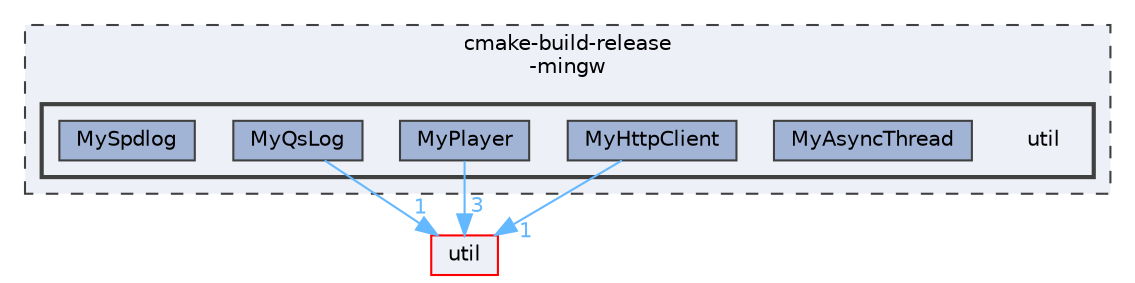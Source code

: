digraph "util"
{
 // LATEX_PDF_SIZE
  bgcolor="transparent";
  edge [fontname=Helvetica,fontsize=10,labelfontname=Helvetica,labelfontsize=10];
  node [fontname=Helvetica,fontsize=10,shape=box,height=0.2,width=0.4];
  compound=true
  subgraph clusterdir_d3305b01cebad1f13f311f52d3f850d2 {
    graph [ bgcolor="#edf0f7", pencolor="grey25", label="cmake-build-release\l-mingw", fontname=Helvetica,fontsize=10 style="filled,dashed", URL="dir_d3305b01cebad1f13f311f52d3f850d2.html",tooltip=""]
  subgraph clusterdir_66c2dba8cf4ce56bfdad3f30100cbbbe {
    graph [ bgcolor="#edf0f7", pencolor="grey25", label="", fontname=Helvetica,fontsize=10 style="filled,bold", URL="dir_66c2dba8cf4ce56bfdad3f30100cbbbe.html",tooltip=""]
    dir_66c2dba8cf4ce56bfdad3f30100cbbbe [shape=plaintext, label="util"];
  dir_f2671c8f09590b1bc14a41943b120a8f [label="MyAsyncThread", fillcolor="#a2b4d6", color="grey25", style="filled", URL="dir_f2671c8f09590b1bc14a41943b120a8f.html",tooltip=""];
  dir_ee7e270ecbd7cca93574ac7bf1c8f941 [label="MyHttpClient", fillcolor="#a2b4d6", color="grey25", style="filled", URL="dir_ee7e270ecbd7cca93574ac7bf1c8f941.html",tooltip=""];
  dir_2c43df1d2cf6338a4bd17626ce0c8fd1 [label="MyPlayer", fillcolor="#a2b4d6", color="grey25", style="filled", URL="dir_2c43df1d2cf6338a4bd17626ce0c8fd1.html",tooltip=""];
  dir_bc59338eafdbf9e70713d209ee8a1ae9 [label="MyQsLog", fillcolor="#a2b4d6", color="grey25", style="filled", URL="dir_bc59338eafdbf9e70713d209ee8a1ae9.html",tooltip=""];
  dir_8312eca0f77401063c5165bc1b37b592 [label="MySpdlog", fillcolor="#a2b4d6", color="grey25", style="filled", URL="dir_8312eca0f77401063c5165bc1b37b592.html",tooltip=""];
  }
  }
  dir_23ec12649285f9fabf3a6b7380226c28 [label="util", fillcolor="#edf0f7", color="red", style="filled", URL="dir_23ec12649285f9fabf3a6b7380226c28.html",tooltip=""];
  dir_ee7e270ecbd7cca93574ac7bf1c8f941->dir_23ec12649285f9fabf3a6b7380226c28 [headlabel="1", labeldistance=1.5 headhref="dir_000231_000341.html" href="dir_000231_000341.html" color="steelblue1" fontcolor="steelblue1"];
  dir_2c43df1d2cf6338a4bd17626ce0c8fd1->dir_23ec12649285f9fabf3a6b7380226c28 [headlabel="3", labeldistance=1.5 headhref="dir_000240_000341.html" href="dir_000240_000341.html" color="steelblue1" fontcolor="steelblue1"];
  dir_bc59338eafdbf9e70713d209ee8a1ae9->dir_23ec12649285f9fabf3a6b7380226c28 [headlabel="1", labeldistance=1.5 headhref="dir_000243_000341.html" href="dir_000243_000341.html" color="steelblue1" fontcolor="steelblue1"];
}
